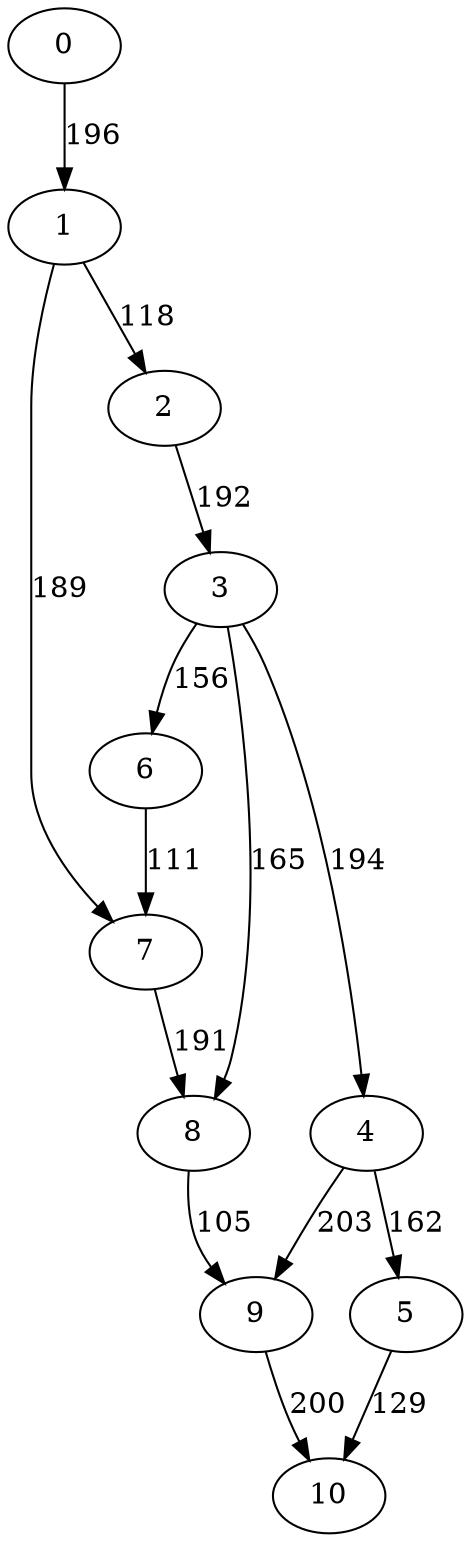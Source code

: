 digraph t10p2r7_11 {
0 -> 1 [ label = 196 ];
1 -> 2 [ label = 118 ];
1 -> 7 [ label = 189 ];
2 -> 3 [ label = 192 ];
3 -> 4 [ label = 194 ];
3 -> 6 [ label = 156 ];
3 -> 8 [ label = 165 ];
4 -> 5 [ label = 162 ];
4 -> 9 [ label = 203 ];
5 -> 10 [ label = 129 ];
6 -> 7 [ label = 111 ];
7 -> 8 [ label = 191 ];
8 -> 9 [ label = 105 ];
9 -> 10 [ label = 200 ];
 }

